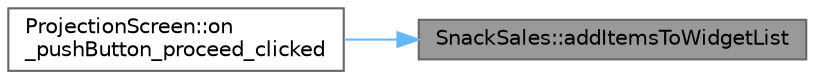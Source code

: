 digraph "SnackSales::addItemsToWidgetList"
{
 // LATEX_PDF_SIZE
  bgcolor="transparent";
  edge [fontname=Helvetica,fontsize=10,labelfontname=Helvetica,labelfontsize=10];
  node [fontname=Helvetica,fontsize=10,shape=box,height=0.2,width=0.4];
  rankdir="RL";
  Node1 [id="Node000001",label="SnackSales::addItemsToWidgetList",height=0.2,width=0.4,color="gray40", fillcolor="grey60", style="filled", fontcolor="black",tooltip="This function adds items to the widget list."];
  Node1 -> Node2 [id="edge1_Node000001_Node000002",dir="back",color="steelblue1",style="solid",tooltip=" "];
  Node2 [id="Node000002",label="ProjectionScreen::on\l_pushButton_proceed_clicked",height=0.2,width=0.4,color="grey40", fillcolor="white", style="filled",URL="$class_projection_screen.html#ab994df164538cda07680af78621d5bd9",tooltip="This function proceeds to snack sale page."];
}
